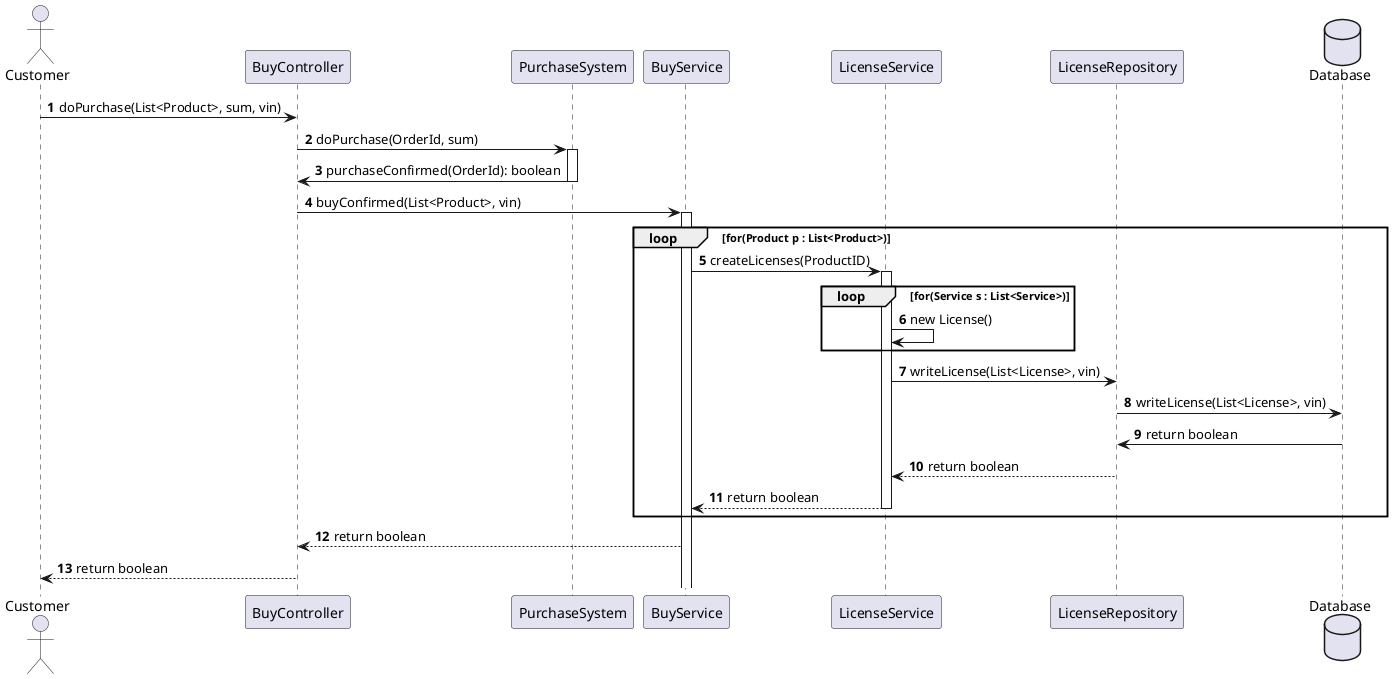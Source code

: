@startuml
'https://plantuml.com/sequence-diagram
autonumber
actor Customer as c

participant BuyController as co
participant PurchaseSystem as ps
participant BuyService as s

participant LicenseService as ls



participant LicenseRepository as lr
database Database as db

c-> co : doPurchase(List<Product>, sum, vin)
co -> ps: doPurchase(OrderId, sum)
activate ps
ps->co : purchaseConfirmed(OrderId): boolean
deactivate ps
co-> s: buyConfirmed(List<Product>, vin)
activate s
loop for(Product p : List<Product>)
    s-> ls: createLicenses(ProductID)
    activate ls
    loop for(Service s : List<Service>)
        ls -> ls : new License()
        end
        ls -> lr: writeLicense(List<License>, vin)
        lr -> db:writeLicense(List<License>, vin)
        db -> lr: return boolean
        lr --> ls: return boolean
        ls-->s: return boolean
        deactivate ls
    end
s --> co: return boolean
co --> c: return boolean




@enduml